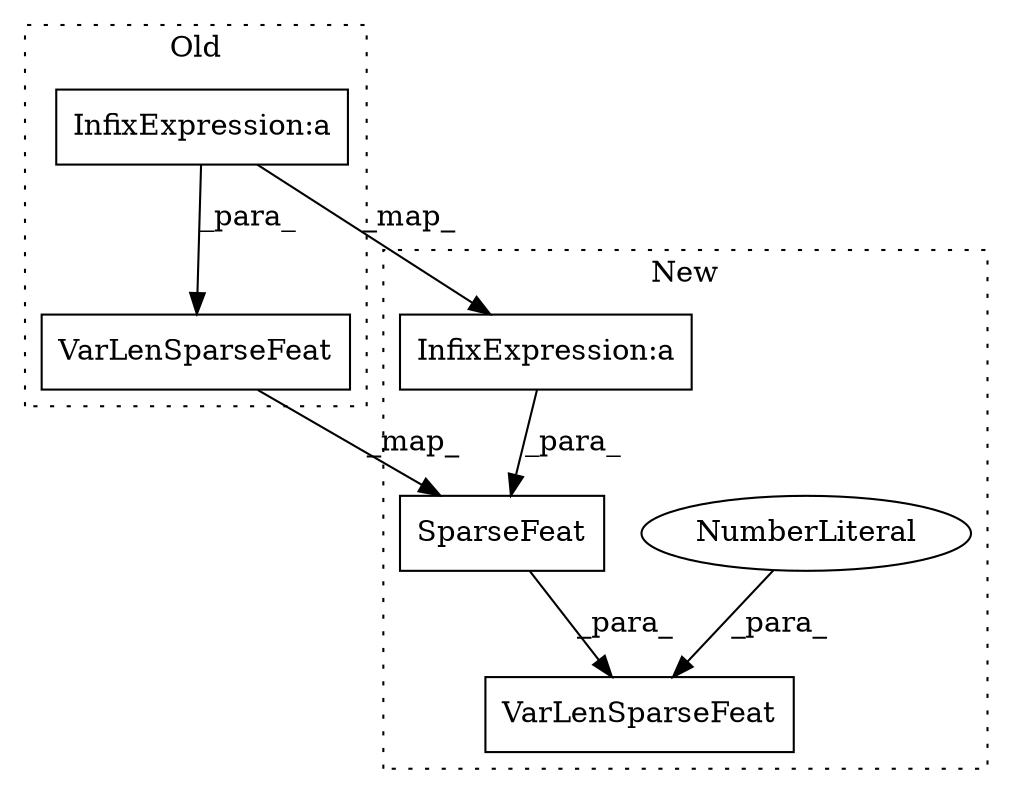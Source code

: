 digraph G {
subgraph cluster0 {
1 [label="VarLenSparseFeat" a="32" s="1333,1404" l="17,1" shape="box"];
6 [label="InfixExpression:a" a="27" s="1374" l="3" shape="box"];
label = "Old";
style="dotted";
}
subgraph cluster1 {
2 [label="SparseFeat" a="32" s="1386,1449" l="11,1" shape="box"];
3 [label="VarLenSparseFeat" a="32" s="1369,1452" l="17,1" shape="box"];
4 [label="NumberLiteral" a="34" s="1451" l="1" shape="ellipse"];
5 [label="InfixExpression:a" a="27" s="1419" l="3" shape="box"];
label = "New";
style="dotted";
}
1 -> 2 [label="_map_"];
2 -> 3 [label="_para_"];
4 -> 3 [label="_para_"];
5 -> 2 [label="_para_"];
6 -> 1 [label="_para_"];
6 -> 5 [label="_map_"];
}